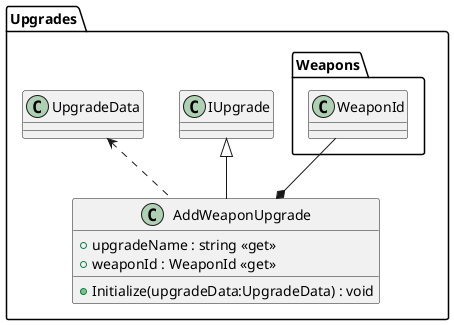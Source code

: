 @startuml
namespace Upgrades{
class AddWeaponUpgrade {
    + upgradeName : string <<get>>
    + weaponId : WeaponId <<get>>
    + Initialize(upgradeData:UpgradeData) : void
}
Upgrades.IUpgrade <|-- AddWeaponUpgrade
Upgrades.UpgradeData <.. AddWeaponUpgrade
Weapons.WeaponId --* AddWeaponUpgrade
}
@enduml
